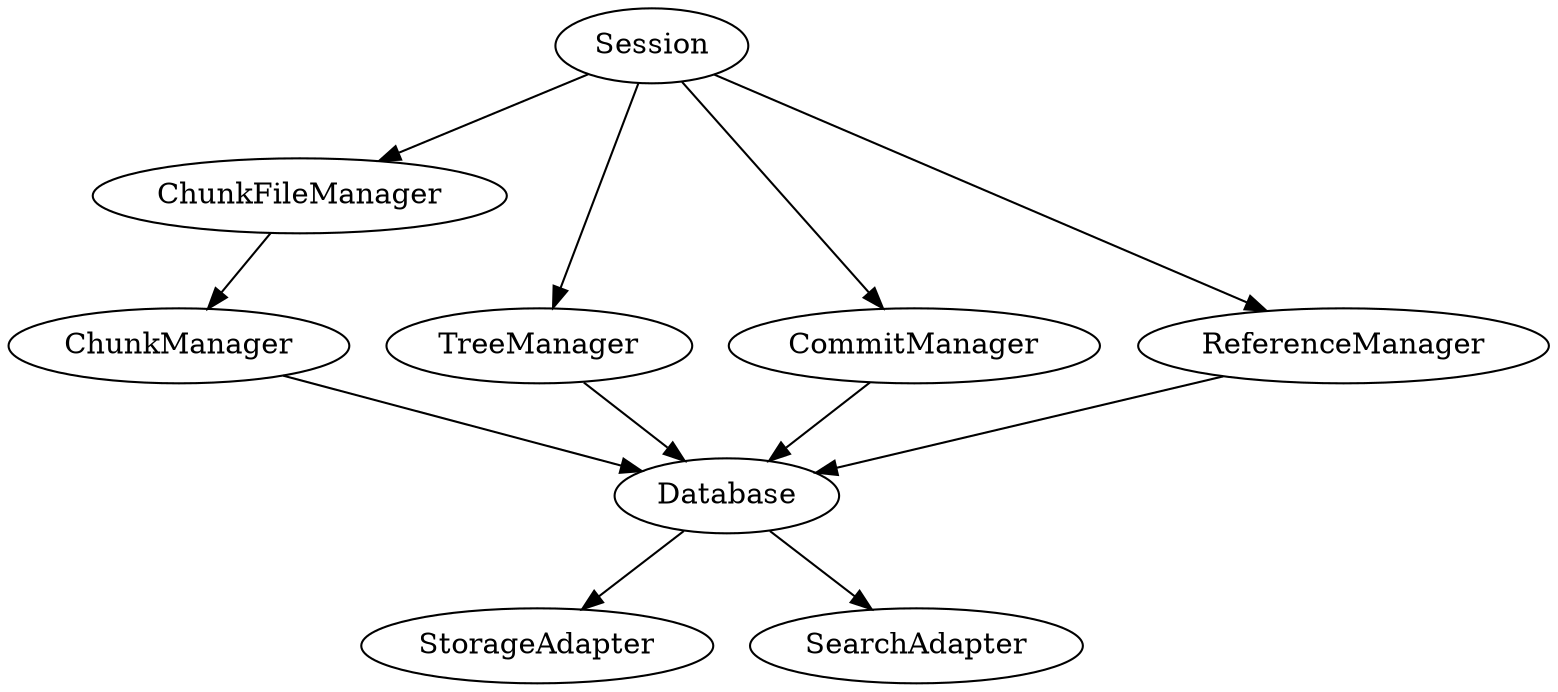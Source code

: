 digraph {
	Session -> ChunkFileManager
	Session -> TreeManager
	Session -> CommitManager
	Session -> ReferenceManager

	ChunkFileManager -> ChunkManager

	ChunkManager -> Database
	TreeManager -> Database
	CommitManager -> Database
	ReferenceManager -> Database

	Database -> StorageAdapter
	Database -> SearchAdapter

 	{rank=same; StorageAdapter SearchAdapter}
 	{rank=same; ChunkManager TreeManager CommitManager ReferenceManager}
}

